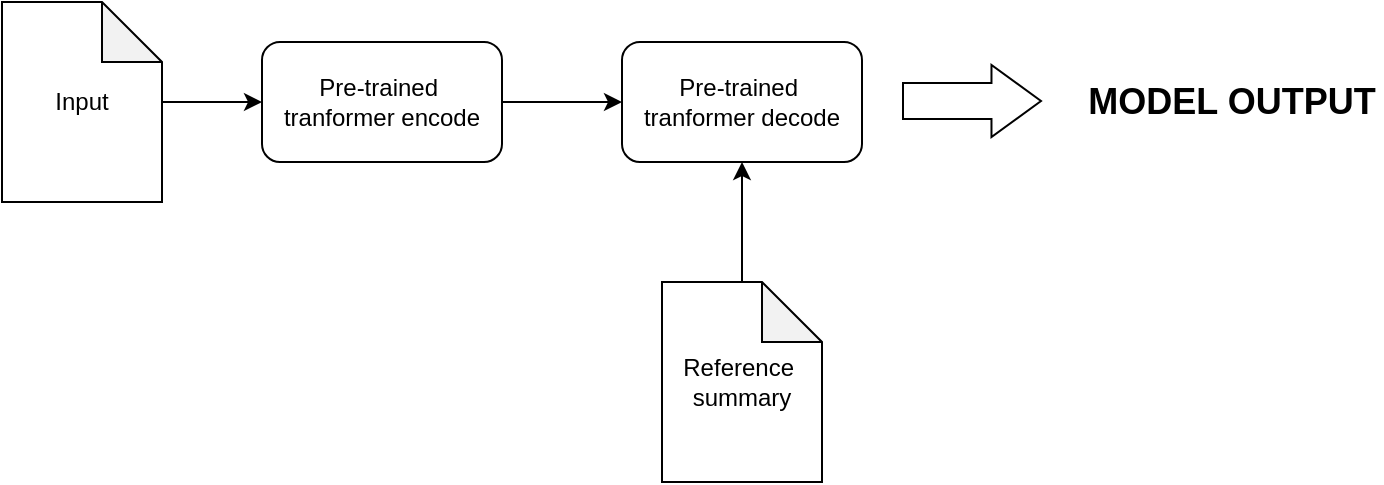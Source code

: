 <mxfile version="22.1.5" type="google">
  <diagram name="Trang-1" id="OlqN3CHC2tIlkO32Vdrk">
    <mxGraphModel grid="1" page="1" gridSize="10" guides="1" tooltips="1" connect="1" arrows="1" fold="1" pageScale="1" pageWidth="827" pageHeight="1169" math="0" shadow="0">
      <root>
        <mxCell id="0" />
        <mxCell id="1" parent="0" />
        <mxCell id="Qew1IAmJJFbbqlgyeVyQ-7" value="" style="edgeStyle=orthogonalEdgeStyle;rounded=0;orthogonalLoop=1;jettySize=auto;html=1;" edge="1" parent="1" source="Qew1IAmJJFbbqlgyeVyQ-1" target="Qew1IAmJJFbbqlgyeVyQ-2">
          <mxGeometry relative="1" as="geometry" />
        </mxCell>
        <mxCell id="Qew1IAmJJFbbqlgyeVyQ-1" value="Input" style="shape=note;whiteSpace=wrap;html=1;backgroundOutline=1;darkOpacity=0.05;" vertex="1" parent="1">
          <mxGeometry x="70" y="170" width="80" height="100" as="geometry" />
        </mxCell>
        <mxCell id="Qew1IAmJJFbbqlgyeVyQ-8" style="edgeStyle=orthogonalEdgeStyle;rounded=0;orthogonalLoop=1;jettySize=auto;html=1;" edge="1" parent="1" source="Qew1IAmJJFbbqlgyeVyQ-2" target="Qew1IAmJJFbbqlgyeVyQ-3">
          <mxGeometry relative="1" as="geometry" />
        </mxCell>
        <mxCell id="Qew1IAmJJFbbqlgyeVyQ-2" value="Pre-trained&amp;nbsp;&lt;br&gt;tranformer encode" style="rounded=1;whiteSpace=wrap;html=1;" vertex="1" parent="1">
          <mxGeometry x="200" y="190" width="120" height="60" as="geometry" />
        </mxCell>
        <mxCell id="Qew1IAmJJFbbqlgyeVyQ-3" value="Pre-trained&amp;nbsp;&lt;br&gt;tranformer decode" style="rounded=1;whiteSpace=wrap;html=1;" vertex="1" parent="1">
          <mxGeometry x="380" y="190" width="120" height="60" as="geometry" />
        </mxCell>
        <mxCell id="Qew1IAmJJFbbqlgyeVyQ-4" value="" style="shape=flexArrow;endArrow=classic;html=1;rounded=0;width=18;endSize=7.92;endWidth=17;" edge="1" parent="1">
          <mxGeometry width="50" height="50" relative="1" as="geometry">
            <mxPoint x="520" y="219.5" as="sourcePoint" />
            <mxPoint x="590" y="219.5" as="targetPoint" />
          </mxGeometry>
        </mxCell>
        <mxCell id="Qew1IAmJJFbbqlgyeVyQ-5" value="&lt;font style=&quot;font-size: 18px;&quot;&gt;&lt;b&gt;MODEL OUTPUT&lt;/b&gt;&lt;/font&gt;" style="text;html=1;strokeColor=none;fillColor=none;align=center;verticalAlign=middle;whiteSpace=wrap;rounded=0;" vertex="1" parent="1">
          <mxGeometry x="610" y="205" width="150" height="30" as="geometry" />
        </mxCell>
        <mxCell id="Qew1IAmJJFbbqlgyeVyQ-9" style="edgeStyle=orthogonalEdgeStyle;rounded=0;orthogonalLoop=1;jettySize=auto;html=1;" edge="1" parent="1" source="Qew1IAmJJFbbqlgyeVyQ-6" target="Qew1IAmJJFbbqlgyeVyQ-3">
          <mxGeometry relative="1" as="geometry" />
        </mxCell>
        <mxCell id="Qew1IAmJJFbbqlgyeVyQ-6" value="Reference&amp;nbsp;&lt;br&gt;summary" style="shape=note;whiteSpace=wrap;html=1;backgroundOutline=1;darkOpacity=0.05;" vertex="1" parent="1">
          <mxGeometry x="400" y="310" width="80" height="100" as="geometry" />
        </mxCell>
      </root>
    </mxGraphModel>
  </diagram>
</mxfile>
